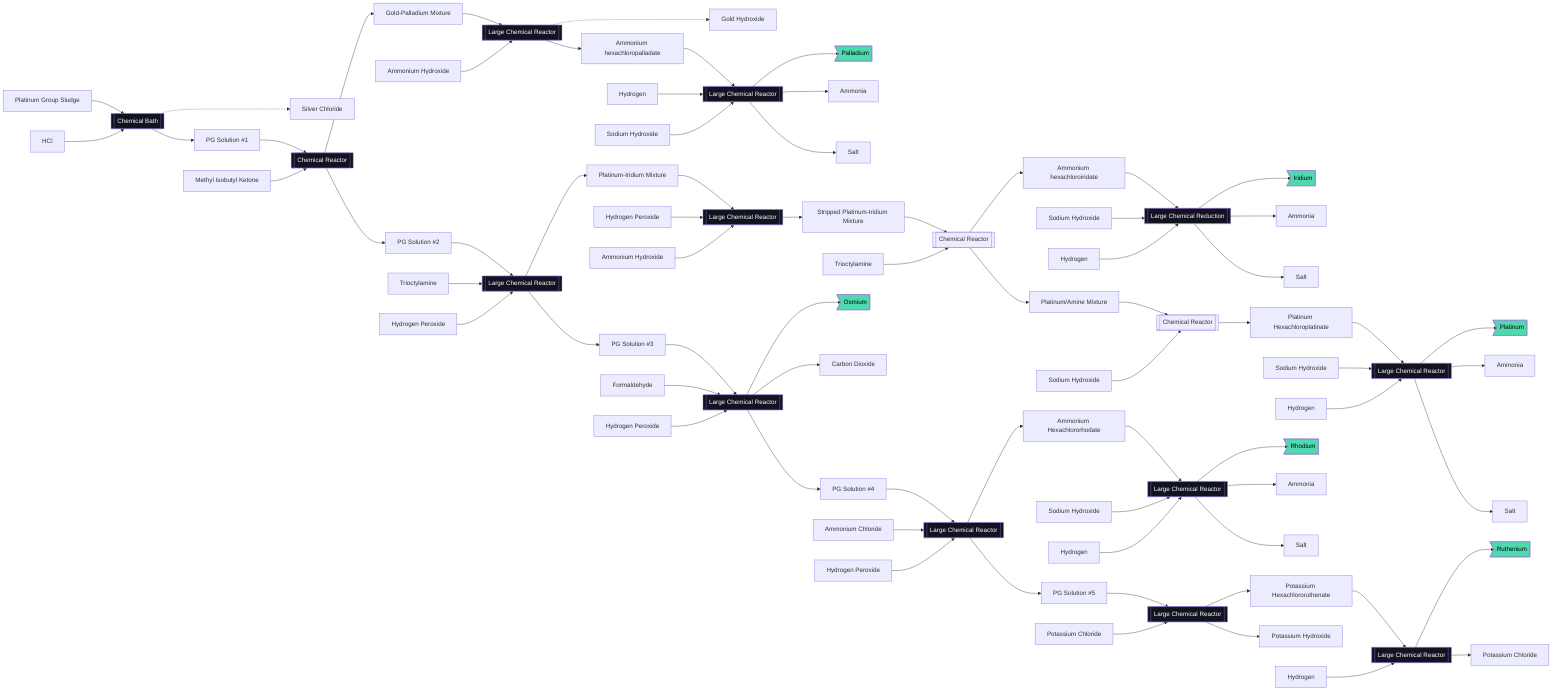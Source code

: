 %% Copyright (c) 2024 Lura Skye
%% 
%% This Source Code Form is subject to the terms of the Mozilla Public
%% License, v. 2.0. If a copy of the MPL was not distributed with this
%% file, You can obtain one at https://mozilla.org/MPL/2.0/.


graph LR
    PGS[Platinum Group Sludge] & HCl --> _1[[Chemical Bath]]:::machine
    _1 -..-> AgCl[Silver Chloride]
    _1 --> DPGS[PG Solution #1]

    DPGS & MIBK[Methyl Isobutyl Ketone] --> _2[[Chemical Reactor]]:::machine
    _2 --> GPM[Gold-Palladium Mixture] & DPGS1[PG Solution #2]

    GPM & AH1[Ammonium Hydroxide] --> _3[[Large Chemical Reactor]]:::machine
    _3 --> PdCl6[Ammonium hexachloropalladate]
    _3 -..-> AuOH[Gold Hydroxide]

    PdCl6 & PdH2[Hydrogen] & PdNaOH[Sodium Hydroxide] --> _4[[Large Chemical Reactor]]:::machine
    _4 --> Palladium>Palladium]:::endProduct & PdA[Ammonia] & PdB[Salt]

    DPGS1 & PtTR[Trioctylamine] & PtH2O2[Hydrogen Peroxide] --> _5[[Large Chemical Reactor]]:::machine
    _5 --> PtIrMix[Platinum-Iridium Mixture] & DPGS2[PG Solution #3]

    PtIrMix & PtIrH2O2[Hydrogen Peroxide] & PtNH4[Ammonium Hydroxide] --> _6[[Large Chemical Reactor]]:::machine
    _6 --> PtIrMix2[Stripped Platinum-Iridium Mixture]
    PtIrMix2 & PtTR2[Trioctylamine] --> _7[[Chemical Reactor]]
    _7 --> IrCl6[Ammonium hexachloroiridate] & PtAm[Platinum/Amine Mixture]

    IrCl6 & IrNaOH[Sodium Hydroxide] & IrH2[Hydrogen] --> _8[[Large Chemical Reduction]]:::machine
    _8 --> Iridium>Iridium]:::endProduct & IrA[Ammonia] & IrB[Salt]

    PtAm & PtOH1[Sodium Hydroxide] --> _9[[Chemical Reactor]]
    _9 --> PtCl6[Platinum Hexachloroplatinate]

    PtCl6 & PtOH2[Sodium Hydroxide] & PtH2[Hydrogen] --> _10[[Large Chemical Reactor]]:::machine
    _10 --> Platinum>Platinum]:::endProduct & PtA[Ammonia] & PtB[Salt]

    DPGS2 & OsFm[Formaldehyde] & OsH2O2[Hydrogen Peroxide] --> _11[[Large Chemical Reactor]]:::machine
    _11 --> Osmium>Osmium]:::endProduct & CO2[Carbon Dioxide] & DPGS3[PG Solution #4]

    DPGS3 & NH4CL[Ammonium Chloride] & RhH2O2[Hydrogen Peroxide] --> _12[[Large Chemical Reactor]]:::machine
    _12 --> RhCl6[Ammonium Hexachlororhodate] & DPGS4[PG Solution #5]

    RhCl6 & RhOH[Sodium Hydroxide] & RhH2[Hydrogen] --> _13[[Large Chemical Reactor]]:::machine
    _13 --> Rhodium>Rhodium]:::endProduct & RhA[Ammonia] & RhB[Salt]

    DPGS4 & KCl[Potassium Chloride] --> _14[[Large Chemical Reactor]]:::machine
    _14 --> RuCl6[Potassium Hexachlororuthenate] & KOH[Potassium Hydroxide]

    RuCl6 & RuH2[Hydrogen] --> _15[[Large Chemical Reactor]]:::machine
    _15 --> Ruthenium>Ruthenium]:::endProduct & RuKCl[Potassium Chloride]

    classDef machine fill:#111321,color:white
    classDef endProduct fill:#4ed9af,color:black
